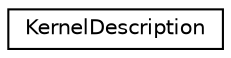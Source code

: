 digraph "Graphical Class Hierarchy"
{
 // LATEX_PDF_SIZE
  edge [fontname="Helvetica",fontsize="10",labelfontname="Helvetica",labelfontsize="10"];
  node [fontname="Helvetica",fontsize="10",shape=record];
  rankdir="LR";
  Node0 [label="KernelDescription",height=0.2,width=0.4,color="black", fillcolor="white", style="filled",URL="$structarm__gemm_1_1_kernel_description.xhtml",tooltip=" "];
}
